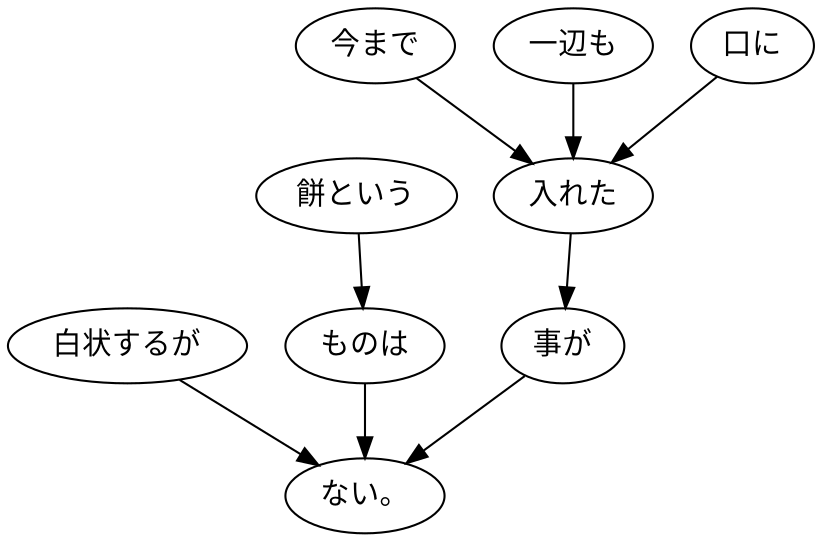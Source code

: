 digraph graph571 {
	node0 [label="白状するが"];
	node1 [label="餅という"];
	node2 [label="ものは"];
	node3 [label="今まで"];
	node4 [label="一辺も"];
	node5 [label="口に"];
	node6 [label="入れた"];
	node7 [label="事が"];
	node8 [label="ない。"];
	node0 -> node8;
	node1 -> node2;
	node2 -> node8;
	node3 -> node6;
	node4 -> node6;
	node5 -> node6;
	node6 -> node7;
	node7 -> node8;
}
